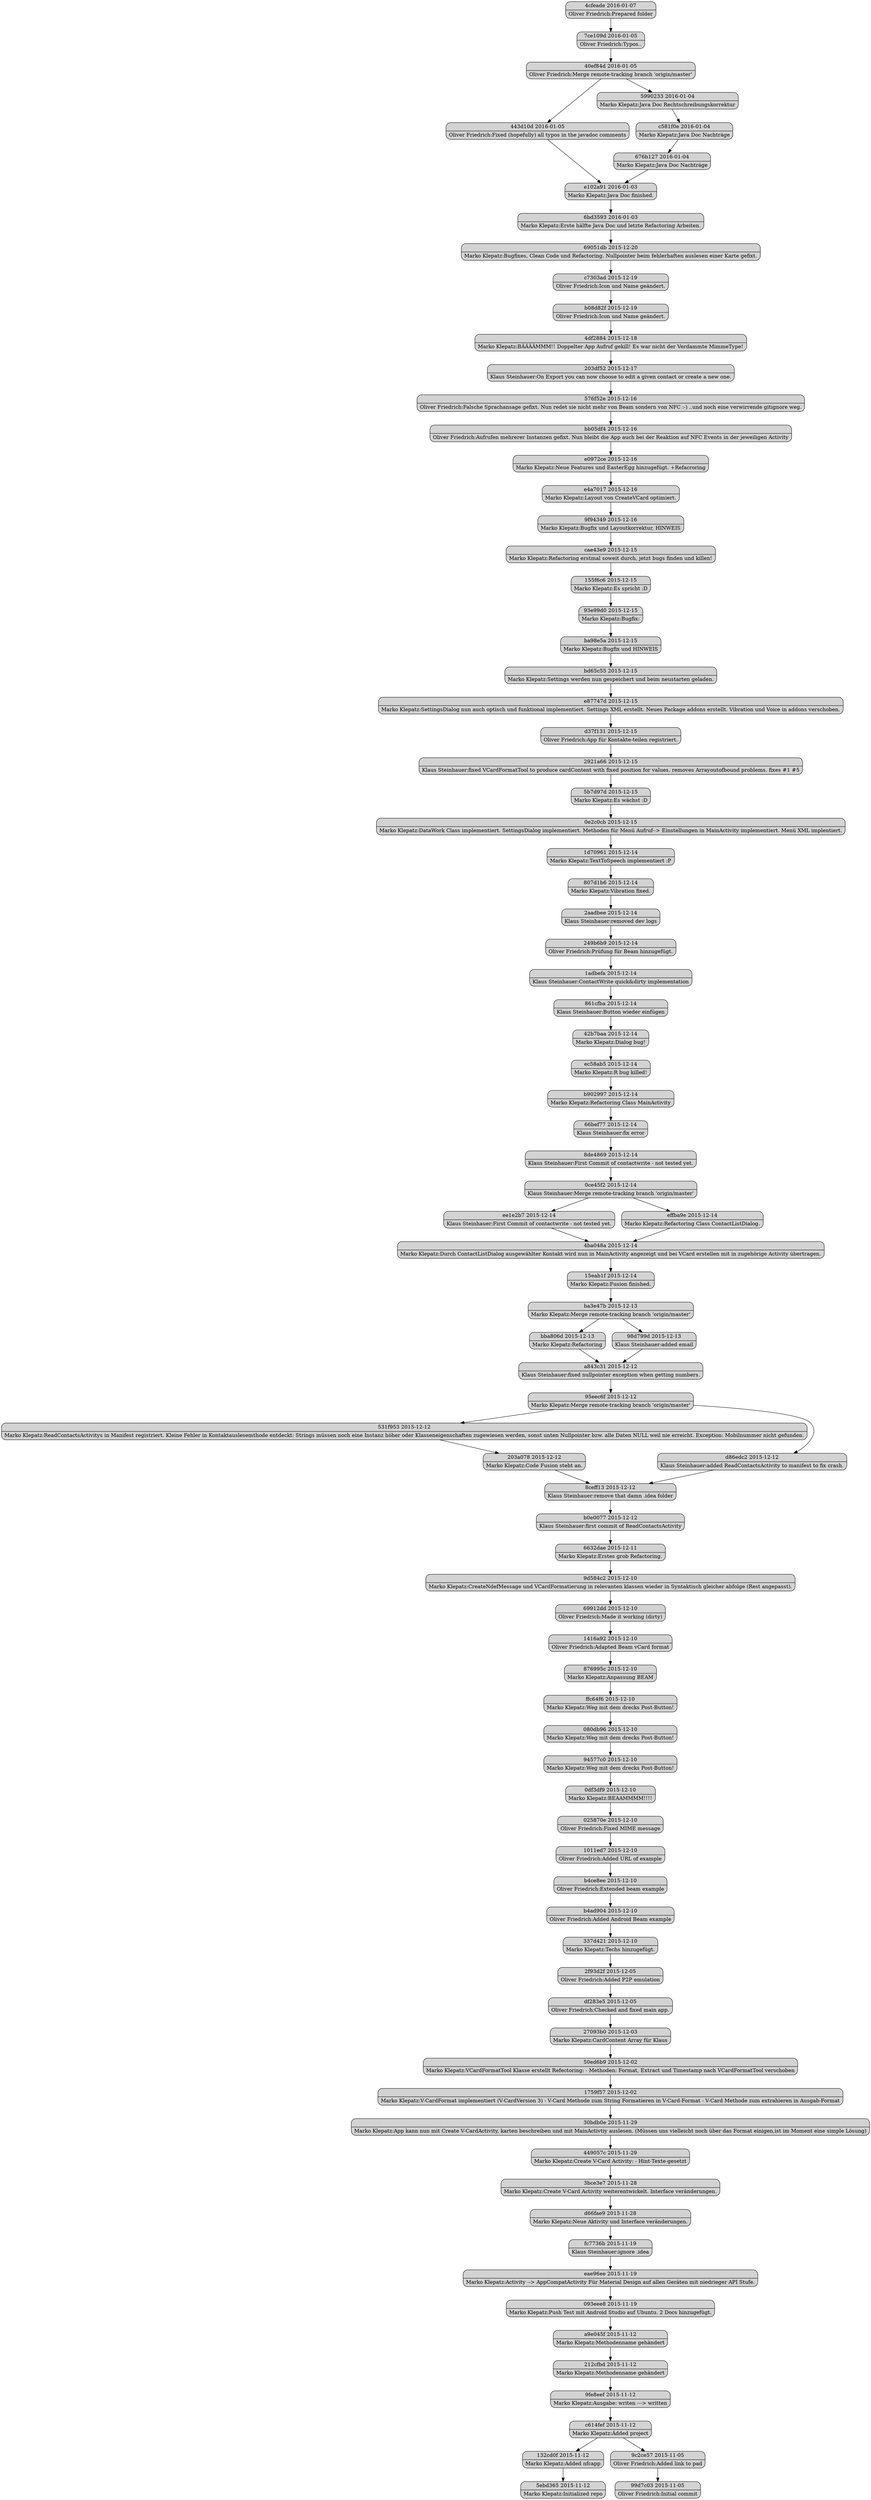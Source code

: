 digraph lattice {
n4cfeadebf3911c3f3f82b9f0c723413d5395b9b9 [shape=Mrecord, style=filled, label="{4cfeade 2016-01-07|Oliver Friedrich:Prepared folder}"]
n7ce109d79d379428be3ff45c585f21ab4576bd22 [shape=Mrecord, style=filled, label="{7ce109d 2016-01-05|Oliver Friedrich:Typos..}"]
n40ef84d2b57d6fd33144cd50beb1e929d6d4f7e4 [shape=Mrecord, style=filled, label="{40ef84d 2016-01-05|Oliver Friedrich:Merge remote-tracking branch 'origin/master'}"]
n443d10dae8af8730ba04893f4ae55776668c507c [shape=Mrecord, style=filled, label="{443d10d 2016-01-05|Oliver Friedrich:Fixed \(hopefully\) all typos in the javadoc comments}"]
n59902338dd5f6bb6dae5fac699700f57a13d3f60 [shape=Mrecord, style=filled, label="{5990233 2016-01-04|Marko Klepatz:Java Doc Rechtschreibungskorrektur}"]
nc581f0efa9d8180007a48d4591e1d62c4027cc42 [shape=Mrecord, style=filled, label="{c581f0e 2016-01-04|Marko Klepatz:Java Doc Nachträge}"]
n676b12721311d79419a55c8d02c020b45bfb8d89 [shape=Mrecord, style=filled, label="{676b127 2016-01-04|Marko Klepatz:Java Doc Nachträge}"]
ne102a91b238814156de6eefef95dc7ff31654d81 [shape=Mrecord, style=filled, label="{e102a91 2016-01-03|Marko Klepatz:Java Doc finished.}"]
n6bd35939ecae45157619f7776bd996991c6f5a6a [shape=Mrecord, style=filled, label="{6bd3593 2016-01-03|Marko Klepatz:Erste hälfte Java Doc und letzte Refactoring Arbeiten.}"]
n69051db9dd6dbd2ab951b9acacafb41462c01bf0 [shape=Mrecord, style=filled, label="{69051db 2015-12-20|Marko Klepatz:Bugfixes, Clean Code und Refactoring. Nullpointer beim fehlerhaften auslesen einer Karte gefixt.}"]
nc7303ad015c76e99df0abd79419c1156ef53b5cd [shape=Mrecord, style=filled, label="{c7303ad 2015-12-19|Oliver Friedrich:Icon und Name geändert.}"]
nb08d82f92301653a8b8fff7ee27c47253b90b297 [shape=Mrecord, style=filled, label="{b08d82f 2015-12-19|Oliver Friedrich:Icon und Name geändert.}"]
n4df288480ce988243a7faa72574ce2419834af9b [shape=Mrecord, style=filled, label="{4df2884 2015-12-18|Marko Klepatz:BÄÄÄÄMMM!! Doppelter App Aufruf gekill! Es war nicht der Verdammte MimmeType!}"]
n203df5269f8516f5d54229a503fac304ff44ee2d [shape=Mrecord, style=filled, label="{203df52 2015-12-17|Klaus Steinhauer:On Export you can now choose to edit a given contact or create a new one.}"]
n576f52e1a245e9773fc8523b0da3c77beb438816 [shape=Mrecord, style=filled, label="{576f52e 2015-12-16|Oliver Friedrich:Falsche Sprachansage gefixt. Nun redet sie nicht mehr von Beam sondern von NFC :-\) ..und noch eine verwirrende gitignore weg.}"]
nbb05df43cb1ed5e386338ba19f9c3baf2e352d71 [shape=Mrecord, style=filled, label="{bb05df4 2015-12-16|Oliver Friedrich:Aufrufen mehrerer Instanzen gefixt. Nun bleibt die App auch bei der Reaktion auf NFC Events in der jeweiligen Activity}"]
ne0972ce5ed01a115de8a90b144a6712d5aad996c [shape=Mrecord, style=filled, label="{e0972ce 2015-12-16|Marko Klepatz:Neue Features und EasterEgg hinzugefügt. +Refacroring}"]
ne4a7017872c80dce31fa863f2982363877c77cfd [shape=Mrecord, style=filled, label="{e4a7017 2015-12-16|Marko Klepatz:Layout von CreateVCard optimiert.}"]
n9f94349f56a511775636e90259fbec1c72b3cdd5 [shape=Mrecord, style=filled, label="{9f94349 2015-12-16|Marko Klepatz:Bugfix und Layoutkorrektur, HINWEIS}"]
ncae43e9f703559f3d9d000a23ab966ceab0e1e26 [shape=Mrecord, style=filled, label="{cae43e9 2015-12-15|Marko Klepatz:Refactoring erstmal soweit durch, jetzt bugs finden und killen!}"]
n155f6c61bacfe62e967757f109cf1d36b74c7771 [shape=Mrecord, style=filled, label="{155f6c6 2015-12-15|Marko Klepatz:Es spricht :D}"]
n93e99d02b5c5bcd5eec006e7de88956e68aa407b [shape=Mrecord, style=filled, label="{93e99d0 2015-12-15|Marko Klepatz:Bugfix:}"]
nba98e5a4813de7e81e0a2ff63274fade6dd324b5 [shape=Mrecord, style=filled, label="{ba98e5a 2015-12-15|Marko Klepatz:Bugfix und HINWEIS}"]
nbd65c5574c6ef1d9c88834de8fe5143c55c032db [shape=Mrecord, style=filled, label="{bd65c55 2015-12-15|Marko Klepatz:Settings werden nun gespeichert und beim neustarten geladen.}"]
ne87747d47065f9a02c7478b5357ac4f3ece08054 [shape=Mrecord, style=filled, label="{e87747d 2015-12-15|Marko Klepatz:SettingsDialog nun auch optisch und funktional implementiert. Settings XML erstellt. Neues Package addons erstellt. Vibration und Voice in addons verschoben.}"]
nd37f131f1fc9f876bf361925c66a4237298fdc9a [shape=Mrecord, style=filled, label="{d37f131 2015-12-15|Oliver Friedrich:App für Kontakte-teilen registriert.}"]
n2921a662acaff5e056220021355f09a34208b2be [shape=Mrecord, style=filled, label="{2921a66 2015-12-15|Klaus Steinhauer:fixed VCardFormatTool to produce cardContent with fixed position for values. removes Arrayoutofbound problems. fixes #1 #5}"]
n5b7d97d2943714309cf4b88fcead160d8f7556ff [shape=Mrecord, style=filled, label="{5b7d97d 2015-12-15|Marko Klepatz:Es wächst :D}"]
n0e2c0cb1ce32fb5f71a2a902e5485410f517c7d5 [shape=Mrecord, style=filled, label="{0e2c0cb 2015-12-15|Marko Klepatz:DataWork Class implementiert. SettingsDialog implementiert. Methoden für Menü Aufruf--\> Einstellungen in MainActivity implementiert. Menü XML implentiert.}"]
n1d709616a1f60ac875977a1eb56b6509d256d4a4 [shape=Mrecord, style=filled, label="{1d70961 2015-12-14|Marko Klepatz:TextToSpeech implementiert :P}"]
n807d1b65ffbaeadf0eb5aecd688afba8ee932068 [shape=Mrecord, style=filled, label="{807d1b6 2015-12-14|Marko Klepatz:Vibration fixed.}"]
n2aadbee7e277eedc0594a2f1fe26d8b21245f2ff [shape=Mrecord, style=filled, label="{2aadbee 2015-12-14|Klaus Steinhauer:removed dev logs}"]
n249b6b9d407e0e05418f1162974cd8ceeb6b5c73 [shape=Mrecord, style=filled, label="{249b6b9 2015-12-14|Oliver Friedrich:Prüfung für Beam hinzugefügt.}"]
n1adbefa7c602ae104819f7bb62c55c8dbadb914d [shape=Mrecord, style=filled, label="{1adbefa 2015-12-14|Klaus Steinhauer:ContactWrite quick&dirty implementation}"]
n861cfba2d367eb171078f6c8bd5d69aef58ca9fd [shape=Mrecord, style=filled, label="{861cfba 2015-12-14|Klaus Steinhauer:Button wieder einfügen}"]
n42b7baa862ad0469c19c79d89d7cb6a2cccab60f [shape=Mrecord, style=filled, label="{42b7baa 2015-12-14|Marko Klepatz:Dialog bug!}"]
nec58ab5a6783a898ee30dfb7f19b85616cb5a301 [shape=Mrecord, style=filled, label="{ec58ab5 2015-12-14|Marko Klepatz:R bug killed!}"]
nb90299790d02266c3fd9c693e40c3719ed73e017 [shape=Mrecord, style=filled, label="{b902997 2015-12-14|Marko Klepatz:Refactoring Class MainActivity}"]
n66bef77331b968c3a441df8bcf2c50f580cc99c4 [shape=Mrecord, style=filled, label="{66bef77 2015-12-14|Klaus Steinhauer:fix error}"]
n8de48692f6fc337023f69639d492b29cee31e463 [shape=Mrecord, style=filled, label="{8de4869 2015-12-14|Klaus Steinhauer:First Commit of contactwrite - not tested yet.}"]
n0ce45f2d9239cbba9179cf0f968f7740f2abf50b [shape=Mrecord, style=filled, label="{0ce45f2 2015-12-14|Klaus Steinhauer:Merge remote-tracking branch 'origin/master'}"]
nee1e2b707f8910463da4691a7cbf76e4e77f5d4b [shape=Mrecord, style=filled, label="{ee1e2b7 2015-12-14|Klaus Steinhauer:First Commit of contactwrite - not tested yet.}"]
neffba9e10c4f2ac202f55c1f6c69573b48cf3b3f [shape=Mrecord, style=filled, label="{effba9e 2015-12-14|Marko Klepatz:Refactoring Class ContactListDialog.}"]
n4ba048a9a1a359cb674350057c20277f276ea1d9 [shape=Mrecord, style=filled, label="{4ba048a 2015-12-14|Marko Klepatz:Durch ContactListDialog ausgewählter Kontakt wird nun in MainActivity angezeigt und bei VCard erstellen mit in zugehörige Activity übertragen.}"]
n15eab1f49d33783ab569d05dd375aa4453c91df3 [shape=Mrecord, style=filled, label="{15eab1f 2015-12-14|Marko Klepatz:Fusion finished.}"]
nba3e47b62a8536164799aac68693e2856eb18b81 [shape=Mrecord, style=filled, label="{ba3e47b 2015-12-13|Marko Klepatz:Merge remote-tracking branch 'origin/master'}"]
nbba806dd589b6110dd9c44de551b07a2c7c7a9c8 [shape=Mrecord, style=filled, label="{bba806d 2015-12-13|Marko Klepatz:Refactoring}"]
n98d799d770e5af20e7f9e043a773f94dec775c01 [shape=Mrecord, style=filled, label="{98d799d 2015-12-13|Klaus Steinhauer:added email}"]
na843c3175e159144a193850f85129c9c26f80101 [shape=Mrecord, style=filled, label="{a843c31 2015-12-12|Klaus Steinhauer:fixed nullpointer exception when getting numbers.}"]
n95eec6f9e3c70ac60d59e55dd2cba302597b620e [shape=Mrecord, style=filled, label="{95eec6f 2015-12-12|Marko Klepatz:Merge remote-tracking branch 'origin/master'}"]
n531f9532f959db2c3bd190d7b9c9235d1ac33c6e [shape=Mrecord, style=filled, label="{531f953 2015-12-12|Marko Klepatz:ReadContactsActivitys in Manifest registriert. Kleine Fehler in Kontaktauslesemthode entdeckt: Strings müssen noch eine Instanz höher oder Klasseneigenschaften zugewiesen werden, sonst unten Nullpointer bzw. alle Daten NULL weil nie erreicht. Exception: Mobilnummer nicht gefunden.}"]
n203a078eef84d43f66138cab78abf2b713682ec1 [shape=Mrecord, style=filled, label="{203a078 2015-12-12|Marko Klepatz:Code Fusion steht an.}"]
nd86edc2b7c23777a2c18add873deaba16fc5e9de [shape=Mrecord, style=filled, label="{d86edc2 2015-12-12|Klaus Steinhauer:added ReadContactsActivity to manifest to fix crash.}"]
n8ceff13e159b00cfcbebe04dd6e9cdf95397b956 [shape=Mrecord, style=filled, label="{8ceff13 2015-12-12|Klaus Steinhauer:remove that damn .idea folder}"]
nb0e0077845a2240f3aa9671905ca95cb579b8a0d [shape=Mrecord, style=filled, label="{b0e0077 2015-12-12|Klaus Steinhauer:first commit of ReadContactsActivity}"]
n6632dae056fa773933cf4666688e23945f4407ae [shape=Mrecord, style=filled, label="{6632dae 2015-12-11|Marko Klepatz:Erstes grob Refactoring.}"]
n9d584c2b4efa1ccff2411c8958cf15bfd90bb419 [shape=Mrecord, style=filled, label="{9d584c2 2015-12-10|Marko Klepatz:CreateNdefMessage und VCardFormatierung in relevanten klassen wieder in Syntaktisch gleicher abfolge \(Rest angepasst\).}"]
n69912dde7363b07a83825e64cc4b9eb76de16386 [shape=Mrecord, style=filled, label="{69912dd 2015-12-10|Oliver Friedrich:Made it working \(dirty\)}"]
n1416a9249fae5ac677fed8c9c446c369f2ce87a8 [shape=Mrecord, style=filled, label="{1416a92 2015-12-10|Oliver Friedrich:Adapted Beam vCard format}"]
n876995cdc9fc5fe958636a36bd5800d60c7149e5 [shape=Mrecord, style=filled, label="{876995c 2015-12-10|Marko Klepatz:Anpassung BEAM}"]
nffc64f67e3233f2bf302134881962602f737d465 [shape=Mrecord, style=filled, label="{ffc64f6 2015-12-10|Marko Klepatz:Weg mit dem drecks Post-Button!}"]
n080db967b535e7d103abf0df1216bf28a5e87784 [shape=Mrecord, style=filled, label="{080db96 2015-12-10|Marko Klepatz:Weg mit dem drecks Post-Button!}"]
n94577c08593bb9f901a985bf9ae45d5f4ee2c419 [shape=Mrecord, style=filled, label="{94577c0 2015-12-10|Marko Klepatz:Weg mit dem drecks Post-Button!}"]
n0df3df9a4d37f23edae026665add05f6c803c815 [shape=Mrecord, style=filled, label="{0df3df9 2015-12-10|Marko Klepatz:BEAAMMMM!!!!}"]
n025870ee7be3eea6f8ef4602c1ca2178ac68bcb6 [shape=Mrecord, style=filled, label="{025870e 2015-12-10|Oliver Friedrich:Fixed MIME message}"]
n1011ed73c9b61262e164f871a00a10673f7fc676 [shape=Mrecord, style=filled, label="{1011ed7 2015-12-10|Oliver Friedrich:Added URL of example}"]
nb4ce8eeb1f7b61c60d7d1194d3a4d98e5b1378bd [shape=Mrecord, style=filled, label="{b4ce8ee 2015-12-10|Oliver Friedrich:Extended beam example}"]
nb4ad9044e2481f8f036cc55f7d58bec6a8f329d0 [shape=Mrecord, style=filled, label="{b4ad904 2015-12-10|Oliver Friedrich:Added Android Beam example}"]
n337d42176380e911c5dc21bb986f9e340e4583de [shape=Mrecord, style=filled, label="{337d421 2015-12-10|Marko Klepatz:Techs hinzugefügt.}"]
n2f93d2fff6c3dfecd064db47f94db1429434857c [shape=Mrecord, style=filled, label="{2f93d2f 2015-12-05|Oliver Friedrich:Added P2P emulation}"]
ndf283e594ffef5bb591a0671372be8a668b25a19 [shape=Mrecord, style=filled, label="{df283e5 2015-12-05|Oliver Friedrich:Checked and fixed main app.}"]
n27093b028ce5589ce08c13e4396076fa8d17126c [shape=Mrecord, style=filled, label="{27093b0 2015-12-03|Marko Klepatz:CardContent Array für Klaus}"]
n50ed6b9e92b02d062a8af4337834fcffbe39ec45 [shape=Mrecord, style=filled, label="{50ed6b9 2015-12-02|Marko Klepatz:VCardFormatTool Klasse erstellt Refectoring: - Methoden: Format, Extract und Timestamp nach VCardFormatTool verschoben}"]
n1759f57523ad1a43e998344823ab0e4bc93b4a4d [shape=Mrecord, style=filled, label="{1759f57 2015-12-02|Marko Klepatz:V-CardFormat implementiert \(V-CardVersion 3\) - V-Card Methode zum String Formatieren in V-Card-Format - V-Card Methode zum extrahieren in Ausgab-Format}"]
n30bdb0ed98c18972f646373ebafc14cc8d940c96 [shape=Mrecord, style=filled, label="{30bdb0e 2015-11-29|Marko Klepatz:App kann nun mit Create V-CardActivity, karten beschreiben und mit MainActivtiy auslesen. \(Müssen uns vielleicht noch über das Format einigen,ist im Moment eine simple Lösung\)}"]
n449057c26204a3f1790121c0e3964b7b6ef6fd8f [shape=Mrecord, style=filled, label="{449057c 2015-11-29|Marko Klepatz:Create V-Card Activity: - Hint-Texte-gesetzt}"]
n3bce3e78f0aedb9930cf796b8ae71d4656dfa5be [shape=Mrecord, style=filled, label="{3bce3e7 2015-11-28|Marko Klepatz:Create V-Card Activity weiterentwickelt. Interface veränderungen.}"]
nd66fae992e0df0c5ac2eed086ec6b203d2f3dd1d [shape=Mrecord, style=filled, label="{d66fae9 2015-11-28|Marko Klepatz:Neue Aktivity und Interface veränderungen.}"]
nfc7736b2599cdda937751cd68d449756482ff86a [shape=Mrecord, style=filled, label="{fc7736b 2015-11-19|Klaus Steinhauer:ignore .idea}"]
neae96ee1e66b7a2b170a6a8d444fa9b4a7482de9 [shape=Mrecord, style=filled, label="{eae96ee 2015-11-19|Marko Klepatz:Activity --\> AppCompatActivity Für Material Design auf allen Geräten mit niedrieger API Stufe.}"]
n093eee8a30a78a39c12b65034a34229d887dca9b [shape=Mrecord, style=filled, label="{093eee8 2015-11-19|Marko Klepatz:Push Test mit Android Studio auf Ubuntu. 2 Docs hinzugefügt.}"]
na9e045fb8715e04407e21ce30ae7310f9d3c21a4 [shape=Mrecord, style=filled, label="{a9e045f 2015-11-12|Marko Klepatz:Methodenname gehändert}"]
n212cfbdfce64665479198b2adbf8be00e178e2c1 [shape=Mrecord, style=filled, label="{212cfbd 2015-11-12|Marko Klepatz:Methodenname gehändert}"]
n9fe8eef48ffda526a9bbfc8f5dab808c7e3512b9 [shape=Mrecord, style=filled, label="{9fe8eef 2015-11-12|Marko Klepatz:Ausgabe: writen ---\> written}"]
nc614fef4c49a7dd163b66f90b283150fe078c5f3 [shape=Mrecord, style=filled, label="{c614fef 2015-11-12|Marko Klepatz:Ádded project}"]
n132cd0f24b8eee8379920cfb13fa1544b255d980 [shape=Mrecord, style=filled, label="{132cd0f 2015-11-12|Marko Klepatz:Added nfcapp}"]
n5ebd36514bc22d891c42d3a05c2dc19aa3beb1a4 [shape=Mrecord, style=filled, label="{5ebd365 2015-11-12|Marko Klepatz:Initialized repo}"]
n9c2ce579cbebe97d2d027465021e46ff0e4db690 [shape=Mrecord, style=filled, label="{9c2ce57 2015-11-05|Oliver Friedrich:Added link to pad}"]
n99d7c034b40d9ca60321abe0a7cdea394d85c3e7 [shape=Mrecord, style=filled, label="{99d7c03 2015-11-05|Oliver Friedrich:Initial commit}"]
n4cfeadebf3911c3f3f82b9f0c723413d5395b9b9 -> n7ce109d79d379428be3ff45c585f21ab4576bd22
n7ce109d79d379428be3ff45c585f21ab4576bd22 -> n40ef84d2b57d6fd33144cd50beb1e929d6d4f7e4
n40ef84d2b57d6fd33144cd50beb1e929d6d4f7e4 -> n443d10dae8af8730ba04893f4ae55776668c507c
n40ef84d2b57d6fd33144cd50beb1e929d6d4f7e4 -> n59902338dd5f6bb6dae5fac699700f57a13d3f60
n443d10dae8af8730ba04893f4ae55776668c507c -> ne102a91b238814156de6eefef95dc7ff31654d81
n59902338dd5f6bb6dae5fac699700f57a13d3f60 -> nc581f0efa9d8180007a48d4591e1d62c4027cc42
nc581f0efa9d8180007a48d4591e1d62c4027cc42 -> n676b12721311d79419a55c8d02c020b45bfb8d89
n676b12721311d79419a55c8d02c020b45bfb8d89 -> ne102a91b238814156de6eefef95dc7ff31654d81
ne102a91b238814156de6eefef95dc7ff31654d81 -> n6bd35939ecae45157619f7776bd996991c6f5a6a
n6bd35939ecae45157619f7776bd996991c6f5a6a -> n69051db9dd6dbd2ab951b9acacafb41462c01bf0
n69051db9dd6dbd2ab951b9acacafb41462c01bf0 -> nc7303ad015c76e99df0abd79419c1156ef53b5cd
nc7303ad015c76e99df0abd79419c1156ef53b5cd -> nb08d82f92301653a8b8fff7ee27c47253b90b297
nb08d82f92301653a8b8fff7ee27c47253b90b297 -> n4df288480ce988243a7faa72574ce2419834af9b
n4df288480ce988243a7faa72574ce2419834af9b -> n203df5269f8516f5d54229a503fac304ff44ee2d
n203df5269f8516f5d54229a503fac304ff44ee2d -> n576f52e1a245e9773fc8523b0da3c77beb438816
n576f52e1a245e9773fc8523b0da3c77beb438816 -> nbb05df43cb1ed5e386338ba19f9c3baf2e352d71
nbb05df43cb1ed5e386338ba19f9c3baf2e352d71 -> ne0972ce5ed01a115de8a90b144a6712d5aad996c
ne0972ce5ed01a115de8a90b144a6712d5aad996c -> ne4a7017872c80dce31fa863f2982363877c77cfd
ne4a7017872c80dce31fa863f2982363877c77cfd -> n9f94349f56a511775636e90259fbec1c72b3cdd5
n9f94349f56a511775636e90259fbec1c72b3cdd5 -> ncae43e9f703559f3d9d000a23ab966ceab0e1e26
ncae43e9f703559f3d9d000a23ab966ceab0e1e26 -> n155f6c61bacfe62e967757f109cf1d36b74c7771
n155f6c61bacfe62e967757f109cf1d36b74c7771 -> n93e99d02b5c5bcd5eec006e7de88956e68aa407b
n93e99d02b5c5bcd5eec006e7de88956e68aa407b -> nba98e5a4813de7e81e0a2ff63274fade6dd324b5
nba98e5a4813de7e81e0a2ff63274fade6dd324b5 -> nbd65c5574c6ef1d9c88834de8fe5143c55c032db
nbd65c5574c6ef1d9c88834de8fe5143c55c032db -> ne87747d47065f9a02c7478b5357ac4f3ece08054
ne87747d47065f9a02c7478b5357ac4f3ece08054 -> nd37f131f1fc9f876bf361925c66a4237298fdc9a
nd37f131f1fc9f876bf361925c66a4237298fdc9a -> n2921a662acaff5e056220021355f09a34208b2be
n2921a662acaff5e056220021355f09a34208b2be -> n5b7d97d2943714309cf4b88fcead160d8f7556ff
n5b7d97d2943714309cf4b88fcead160d8f7556ff -> n0e2c0cb1ce32fb5f71a2a902e5485410f517c7d5
n0e2c0cb1ce32fb5f71a2a902e5485410f517c7d5 -> n1d709616a1f60ac875977a1eb56b6509d256d4a4
n1d709616a1f60ac875977a1eb56b6509d256d4a4 -> n807d1b65ffbaeadf0eb5aecd688afba8ee932068
n807d1b65ffbaeadf0eb5aecd688afba8ee932068 -> n2aadbee7e277eedc0594a2f1fe26d8b21245f2ff
n2aadbee7e277eedc0594a2f1fe26d8b21245f2ff -> n249b6b9d407e0e05418f1162974cd8ceeb6b5c73
n249b6b9d407e0e05418f1162974cd8ceeb6b5c73 -> n1adbefa7c602ae104819f7bb62c55c8dbadb914d
n1adbefa7c602ae104819f7bb62c55c8dbadb914d -> n861cfba2d367eb171078f6c8bd5d69aef58ca9fd
n861cfba2d367eb171078f6c8bd5d69aef58ca9fd -> n42b7baa862ad0469c19c79d89d7cb6a2cccab60f
n42b7baa862ad0469c19c79d89d7cb6a2cccab60f -> nec58ab5a6783a898ee30dfb7f19b85616cb5a301
nec58ab5a6783a898ee30dfb7f19b85616cb5a301 -> nb90299790d02266c3fd9c693e40c3719ed73e017
nb90299790d02266c3fd9c693e40c3719ed73e017 -> n66bef77331b968c3a441df8bcf2c50f580cc99c4
n66bef77331b968c3a441df8bcf2c50f580cc99c4 -> n8de48692f6fc337023f69639d492b29cee31e463
n8de48692f6fc337023f69639d492b29cee31e463 -> n0ce45f2d9239cbba9179cf0f968f7740f2abf50b
n0ce45f2d9239cbba9179cf0f968f7740f2abf50b -> nee1e2b707f8910463da4691a7cbf76e4e77f5d4b
n0ce45f2d9239cbba9179cf0f968f7740f2abf50b -> neffba9e10c4f2ac202f55c1f6c69573b48cf3b3f
nee1e2b707f8910463da4691a7cbf76e4e77f5d4b -> n4ba048a9a1a359cb674350057c20277f276ea1d9
neffba9e10c4f2ac202f55c1f6c69573b48cf3b3f -> n4ba048a9a1a359cb674350057c20277f276ea1d9
n4ba048a9a1a359cb674350057c20277f276ea1d9 -> n15eab1f49d33783ab569d05dd375aa4453c91df3
n15eab1f49d33783ab569d05dd375aa4453c91df3 -> nba3e47b62a8536164799aac68693e2856eb18b81
nba3e47b62a8536164799aac68693e2856eb18b81 -> nbba806dd589b6110dd9c44de551b07a2c7c7a9c8
nba3e47b62a8536164799aac68693e2856eb18b81 -> n98d799d770e5af20e7f9e043a773f94dec775c01
nbba806dd589b6110dd9c44de551b07a2c7c7a9c8 -> na843c3175e159144a193850f85129c9c26f80101
n98d799d770e5af20e7f9e043a773f94dec775c01 -> na843c3175e159144a193850f85129c9c26f80101
na843c3175e159144a193850f85129c9c26f80101 -> n95eec6f9e3c70ac60d59e55dd2cba302597b620e
n95eec6f9e3c70ac60d59e55dd2cba302597b620e -> n531f9532f959db2c3bd190d7b9c9235d1ac33c6e
n95eec6f9e3c70ac60d59e55dd2cba302597b620e -> nd86edc2b7c23777a2c18add873deaba16fc5e9de
n531f9532f959db2c3bd190d7b9c9235d1ac33c6e -> n203a078eef84d43f66138cab78abf2b713682ec1
n203a078eef84d43f66138cab78abf2b713682ec1 -> n8ceff13e159b00cfcbebe04dd6e9cdf95397b956
nd86edc2b7c23777a2c18add873deaba16fc5e9de -> n8ceff13e159b00cfcbebe04dd6e9cdf95397b956
n8ceff13e159b00cfcbebe04dd6e9cdf95397b956 -> nb0e0077845a2240f3aa9671905ca95cb579b8a0d
nb0e0077845a2240f3aa9671905ca95cb579b8a0d -> n6632dae056fa773933cf4666688e23945f4407ae
n6632dae056fa773933cf4666688e23945f4407ae -> n9d584c2b4efa1ccff2411c8958cf15bfd90bb419
n9d584c2b4efa1ccff2411c8958cf15bfd90bb419 -> n69912dde7363b07a83825e64cc4b9eb76de16386
n69912dde7363b07a83825e64cc4b9eb76de16386 -> n1416a9249fae5ac677fed8c9c446c369f2ce87a8
n1416a9249fae5ac677fed8c9c446c369f2ce87a8 -> n876995cdc9fc5fe958636a36bd5800d60c7149e5
n876995cdc9fc5fe958636a36bd5800d60c7149e5 -> nffc64f67e3233f2bf302134881962602f737d465
nffc64f67e3233f2bf302134881962602f737d465 -> n080db967b535e7d103abf0df1216bf28a5e87784
n080db967b535e7d103abf0df1216bf28a5e87784 -> n94577c08593bb9f901a985bf9ae45d5f4ee2c419
n94577c08593bb9f901a985bf9ae45d5f4ee2c419 -> n0df3df9a4d37f23edae026665add05f6c803c815
n0df3df9a4d37f23edae026665add05f6c803c815 -> n025870ee7be3eea6f8ef4602c1ca2178ac68bcb6
n025870ee7be3eea6f8ef4602c1ca2178ac68bcb6 -> n1011ed73c9b61262e164f871a00a10673f7fc676
n1011ed73c9b61262e164f871a00a10673f7fc676 -> nb4ce8eeb1f7b61c60d7d1194d3a4d98e5b1378bd
nb4ce8eeb1f7b61c60d7d1194d3a4d98e5b1378bd -> nb4ad9044e2481f8f036cc55f7d58bec6a8f329d0
nb4ad9044e2481f8f036cc55f7d58bec6a8f329d0 -> n337d42176380e911c5dc21bb986f9e340e4583de
n337d42176380e911c5dc21bb986f9e340e4583de -> n2f93d2fff6c3dfecd064db47f94db1429434857c
n2f93d2fff6c3dfecd064db47f94db1429434857c -> ndf283e594ffef5bb591a0671372be8a668b25a19
ndf283e594ffef5bb591a0671372be8a668b25a19 -> n27093b028ce5589ce08c13e4396076fa8d17126c
n27093b028ce5589ce08c13e4396076fa8d17126c -> n50ed6b9e92b02d062a8af4337834fcffbe39ec45
n50ed6b9e92b02d062a8af4337834fcffbe39ec45 -> n1759f57523ad1a43e998344823ab0e4bc93b4a4d
n1759f57523ad1a43e998344823ab0e4bc93b4a4d -> n30bdb0ed98c18972f646373ebafc14cc8d940c96
n30bdb0ed98c18972f646373ebafc14cc8d940c96 -> n449057c26204a3f1790121c0e3964b7b6ef6fd8f
n449057c26204a3f1790121c0e3964b7b6ef6fd8f -> n3bce3e78f0aedb9930cf796b8ae71d4656dfa5be
n3bce3e78f0aedb9930cf796b8ae71d4656dfa5be -> nd66fae992e0df0c5ac2eed086ec6b203d2f3dd1d
nd66fae992e0df0c5ac2eed086ec6b203d2f3dd1d -> nfc7736b2599cdda937751cd68d449756482ff86a
nfc7736b2599cdda937751cd68d449756482ff86a -> neae96ee1e66b7a2b170a6a8d444fa9b4a7482de9
neae96ee1e66b7a2b170a6a8d444fa9b4a7482de9 -> n093eee8a30a78a39c12b65034a34229d887dca9b
n093eee8a30a78a39c12b65034a34229d887dca9b -> na9e045fb8715e04407e21ce30ae7310f9d3c21a4
na9e045fb8715e04407e21ce30ae7310f9d3c21a4 -> n212cfbdfce64665479198b2adbf8be00e178e2c1
n212cfbdfce64665479198b2adbf8be00e178e2c1 -> n9fe8eef48ffda526a9bbfc8f5dab808c7e3512b9
n9fe8eef48ffda526a9bbfc8f5dab808c7e3512b9 -> nc614fef4c49a7dd163b66f90b283150fe078c5f3
nc614fef4c49a7dd163b66f90b283150fe078c5f3 -> n132cd0f24b8eee8379920cfb13fa1544b255d980
nc614fef4c49a7dd163b66f90b283150fe078c5f3 -> n9c2ce579cbebe97d2d027465021e46ff0e4db690
n132cd0f24b8eee8379920cfb13fa1544b255d980 -> n5ebd36514bc22d891c42d3a05c2dc19aa3beb1a4
n9c2ce579cbebe97d2d027465021e46ff0e4db690 -> n99d7c034b40d9ca60321abe0a7cdea394d85c3e7
}
